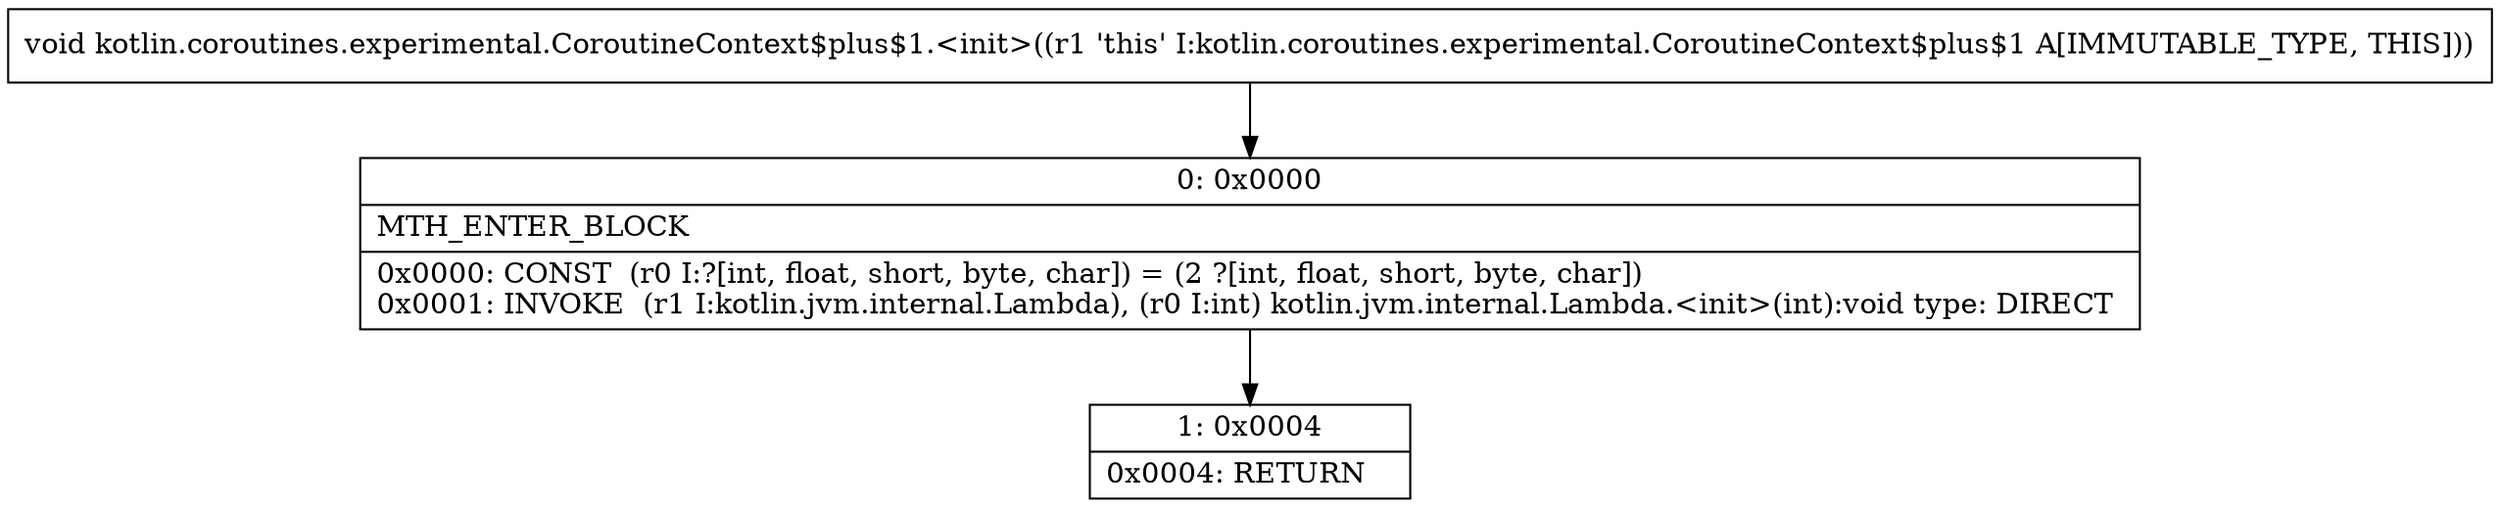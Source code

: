 digraph "CFG forkotlin.coroutines.experimental.CoroutineContext$plus$1.\<init\>()V" {
Node_0 [shape=record,label="{0\:\ 0x0000|MTH_ENTER_BLOCK\l|0x0000: CONST  (r0 I:?[int, float, short, byte, char]) = (2 ?[int, float, short, byte, char]) \l0x0001: INVOKE  (r1 I:kotlin.jvm.internal.Lambda), (r0 I:int) kotlin.jvm.internal.Lambda.\<init\>(int):void type: DIRECT \l}"];
Node_1 [shape=record,label="{1\:\ 0x0004|0x0004: RETURN   \l}"];
MethodNode[shape=record,label="{void kotlin.coroutines.experimental.CoroutineContext$plus$1.\<init\>((r1 'this' I:kotlin.coroutines.experimental.CoroutineContext$plus$1 A[IMMUTABLE_TYPE, THIS])) }"];
MethodNode -> Node_0;
Node_0 -> Node_1;
}

